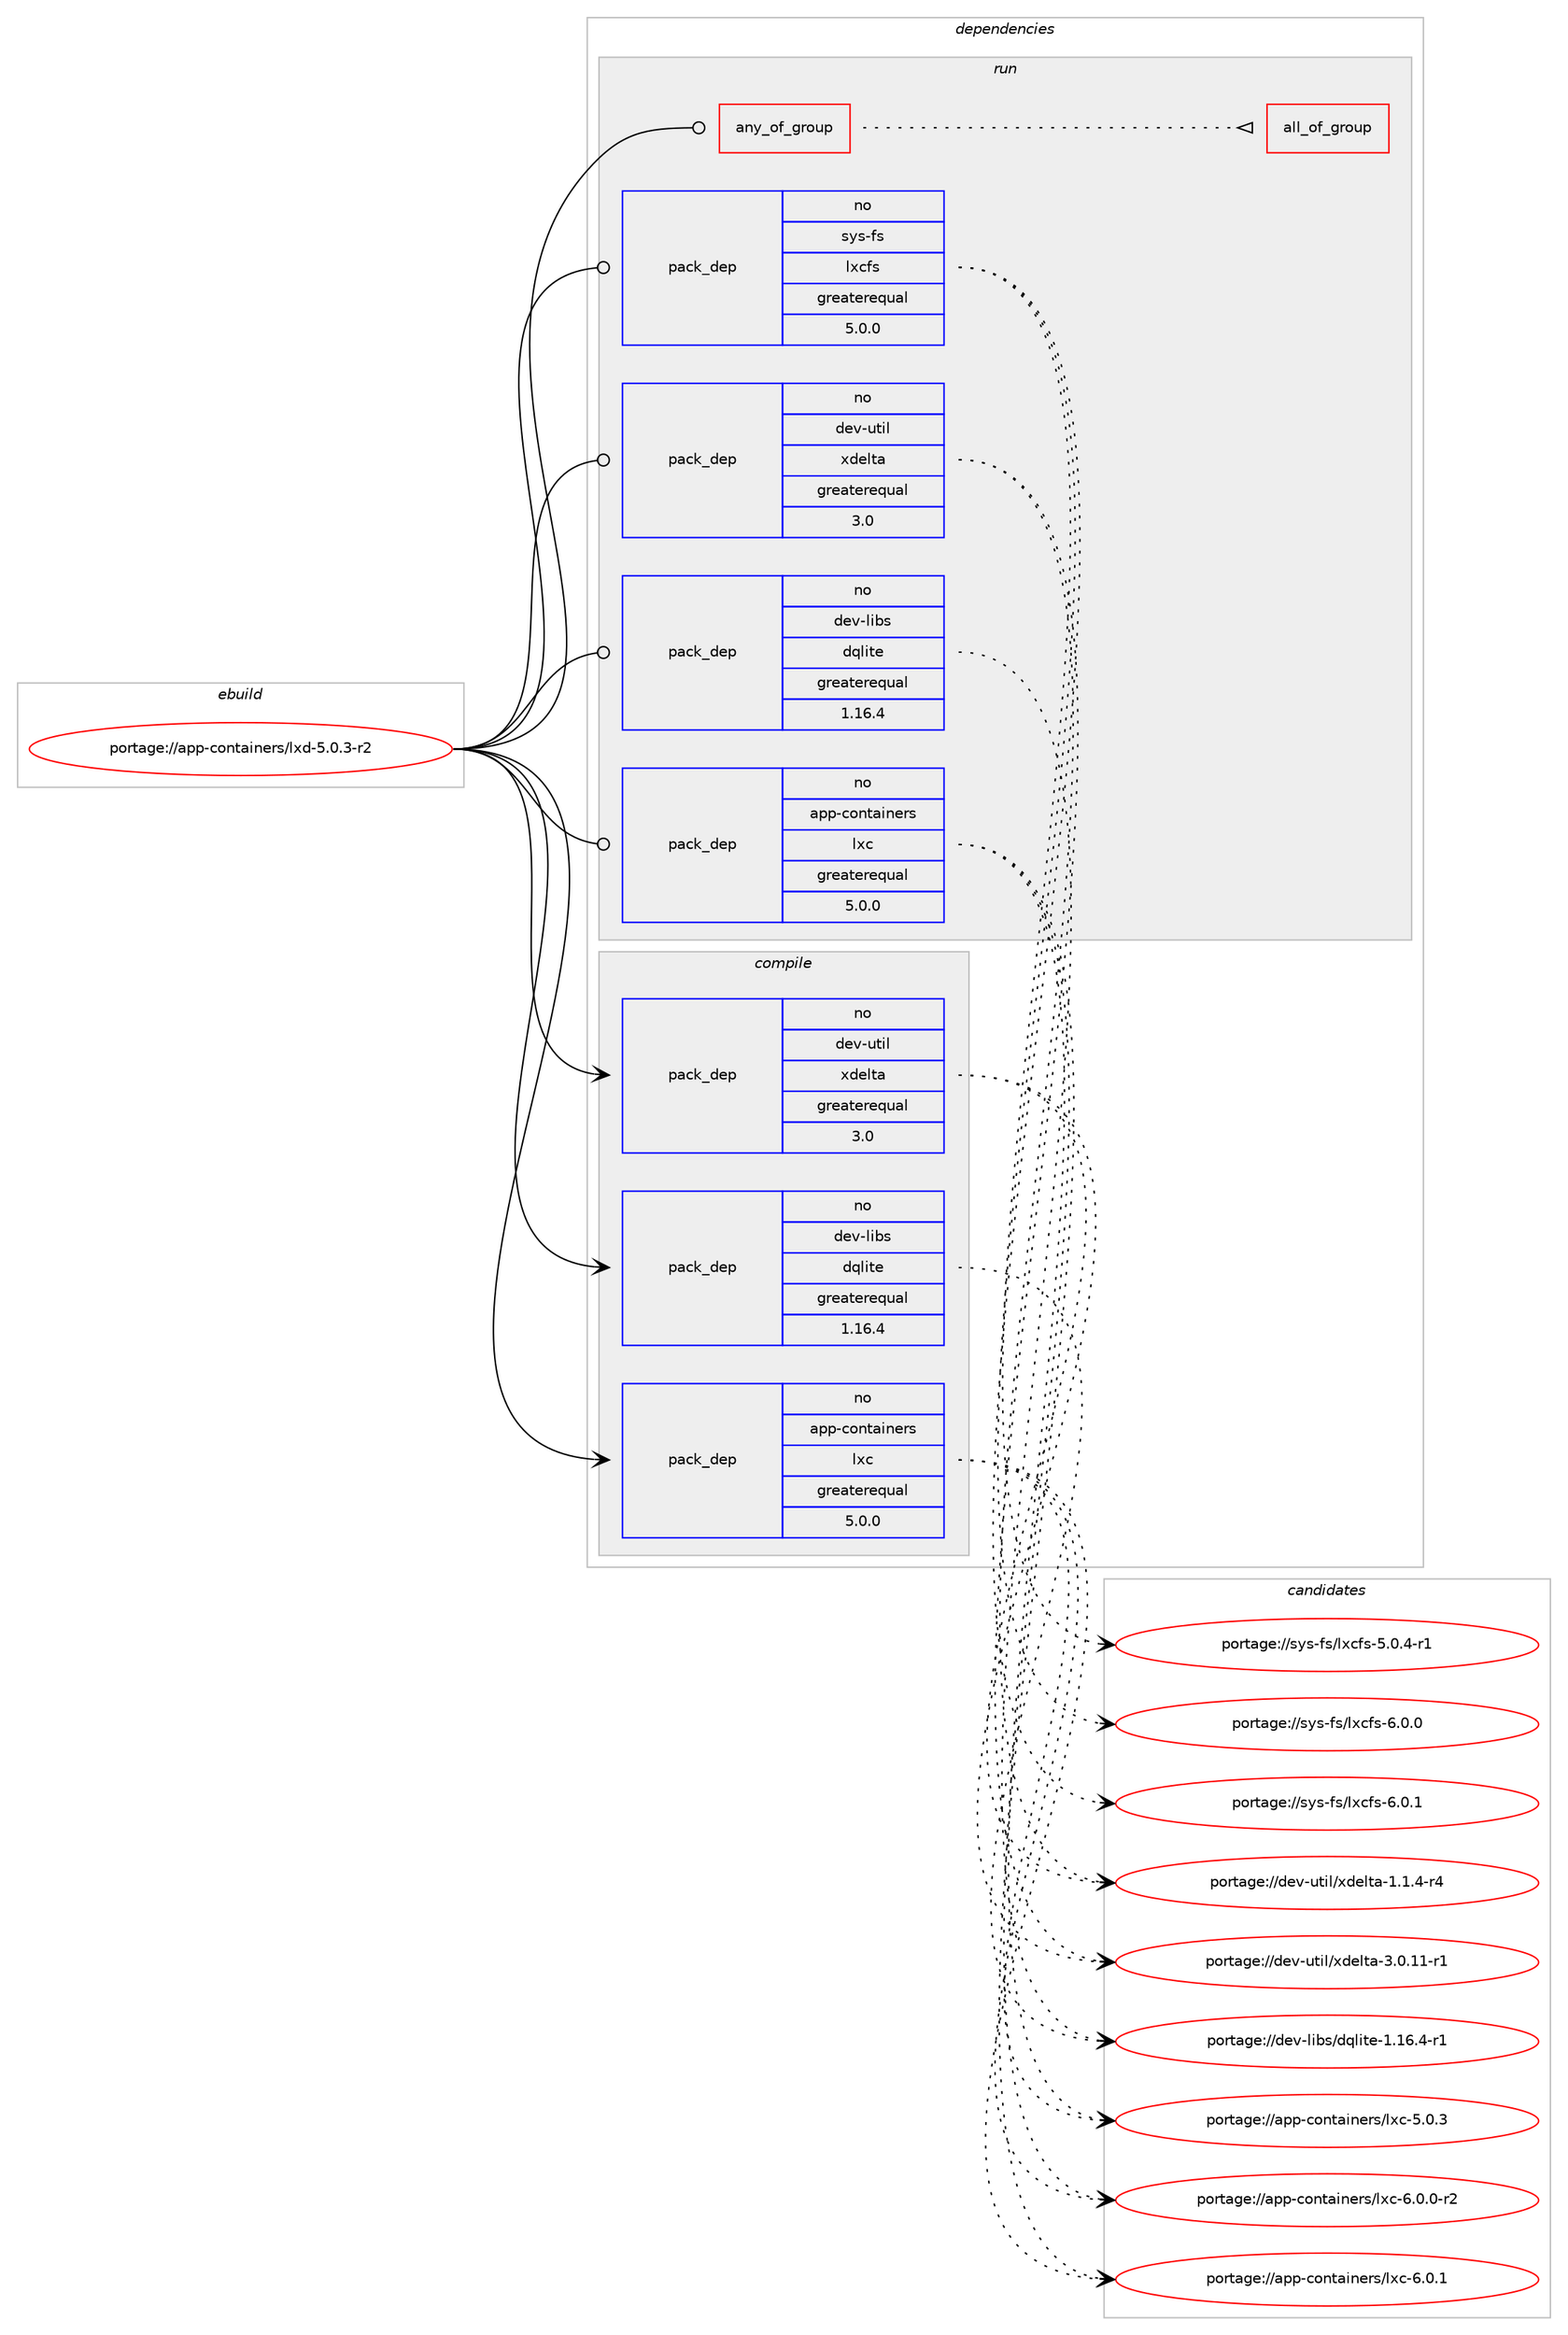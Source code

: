 digraph prolog {

# *************
# Graph options
# *************

newrank=true;
concentrate=true;
compound=true;
graph [rankdir=LR,fontname=Helvetica,fontsize=10,ranksep=1.5];#, ranksep=2.5, nodesep=0.2];
edge  [arrowhead=vee];
node  [fontname=Helvetica,fontsize=10];

# **********
# The ebuild
# **********

subgraph cluster_leftcol {
color=gray;
rank=same;
label=<<i>ebuild</i>>;
id [label="portage://app-containers/lxd-5.0.3-r2", color=red, width=4, href="../app-containers/lxd-5.0.3-r2.svg"];
}

# ****************
# The dependencies
# ****************

subgraph cluster_midcol {
color=gray;
label=<<i>dependencies</i>>;
subgraph cluster_compile {
fillcolor="#eeeeee";
style=filled;
label=<<i>compile</i>>;
# *** BEGIN UNKNOWN DEPENDENCY TYPE (TODO) ***
# id -> package_dependency(portage://app-containers/lxd-5.0.3-r2,install,no,acct-group,lxd,none,[,,],[],[])
# *** END UNKNOWN DEPENDENCY TYPE (TODO) ***

# *** BEGIN UNKNOWN DEPENDENCY TYPE (TODO) ***
# id -> package_dependency(portage://app-containers/lxd-5.0.3-r2,install,no,app-arch,xz-utils,none,[,,],[],[])
# *** END UNKNOWN DEPENDENCY TYPE (TODO) ***

subgraph pack1651 {
dependency4724 [label=<<TABLE BORDER="0" CELLBORDER="1" CELLSPACING="0" CELLPADDING="4" WIDTH="220"><TR><TD ROWSPAN="6" CELLPADDING="30">pack_dep</TD></TR><TR><TD WIDTH="110">no</TD></TR><TR><TD>app-containers</TD></TR><TR><TD>lxc</TD></TR><TR><TD>greaterequal</TD></TR><TR><TD>5.0.0</TD></TR></TABLE>>, shape=none, color=blue];
}
id:e -> dependency4724:w [weight=20,style="solid",arrowhead="vee"];
# *** BEGIN UNKNOWN DEPENDENCY TYPE (TODO) ***
# id -> package_dependency(portage://app-containers/lxd-5.0.3-r2,install,no,dev-db,sqlite,none,[,,],[slot(3)],[])
# *** END UNKNOWN DEPENDENCY TYPE (TODO) ***

subgraph pack1652 {
dependency4725 [label=<<TABLE BORDER="0" CELLBORDER="1" CELLSPACING="0" CELLPADDING="4" WIDTH="220"><TR><TD ROWSPAN="6" CELLPADDING="30">pack_dep</TD></TR><TR><TD WIDTH="110">no</TD></TR><TR><TD>dev-libs</TD></TR><TR><TD>dqlite</TD></TR><TR><TD>greaterequal</TD></TR><TR><TD>1.16.4</TD></TR></TABLE>>, shape=none, color=blue];
}
id:e -> dependency4725:w [weight=20,style="solid",arrowhead="vee"];
# *** BEGIN UNKNOWN DEPENDENCY TYPE (TODO) ***
# id -> package_dependency(portage://app-containers/lxd-5.0.3-r2,install,no,dev-libs,lzo,none,[,,],[],[])
# *** END UNKNOWN DEPENDENCY TYPE (TODO) ***

subgraph pack1653 {
dependency4726 [label=<<TABLE BORDER="0" CELLBORDER="1" CELLSPACING="0" CELLPADDING="4" WIDTH="220"><TR><TD ROWSPAN="6" CELLPADDING="30">pack_dep</TD></TR><TR><TD WIDTH="110">no</TD></TR><TR><TD>dev-util</TD></TR><TR><TD>xdelta</TD></TR><TR><TD>greaterequal</TD></TR><TR><TD>3.0</TD></TR></TABLE>>, shape=none, color=blue];
}
id:e -> dependency4726:w [weight=20,style="solid",arrowhead="vee"];
# *** BEGIN UNKNOWN DEPENDENCY TYPE (TODO) ***
# id -> package_dependency(portage://app-containers/lxd-5.0.3-r2,install,no,net-dns,dnsmasq,none,[,,],[],[use(enable(dhcp),none)])
# *** END UNKNOWN DEPENDENCY TYPE (TODO) ***

# *** BEGIN UNKNOWN DEPENDENCY TYPE (TODO) ***
# id -> package_dependency(portage://app-containers/lxd-5.0.3-r2,install,no,sys-libs,libcap,none,[,,],[],[])
# *** END UNKNOWN DEPENDENCY TYPE (TODO) ***

# *** BEGIN UNKNOWN DEPENDENCY TYPE (TODO) ***
# id -> package_dependency(portage://app-containers/lxd-5.0.3-r2,install,no,virtual,udev,none,[,,],[],[])
# *** END UNKNOWN DEPENDENCY TYPE (TODO) ***

}
subgraph cluster_compileandrun {
fillcolor="#eeeeee";
style=filled;
label=<<i>compile and run</i>>;
}
subgraph cluster_run {
fillcolor="#eeeeee";
style=filled;
label=<<i>run</i>>;
subgraph any65 {
dependency4727 [label=<<TABLE BORDER="0" CELLBORDER="1" CELLSPACING="0" CELLPADDING="4"><TR><TD CELLPADDING="10">any_of_group</TD></TR></TABLE>>, shape=none, color=red];# *** BEGIN UNKNOWN DEPENDENCY TYPE (TODO) ***
# dependency4727 -> package_dependency(portage://app-containers/lxd-5.0.3-r2,run,no,net-firewall,nftables,none,[,,],[],[use(enable(json),none)])
# *** END UNKNOWN DEPENDENCY TYPE (TODO) ***

subgraph all2 {
dependency4728 [label=<<TABLE BORDER="0" CELLBORDER="1" CELLSPACING="0" CELLPADDING="4"><TR><TD CELLPADDING="10">all_of_group</TD></TR></TABLE>>, shape=none, color=red];# *** BEGIN UNKNOWN DEPENDENCY TYPE (TODO) ***
# dependency4728 -> package_dependency(portage://app-containers/lxd-5.0.3-r2,run,no,net-firewall,ebtables,none,[,,],[],[])
# *** END UNKNOWN DEPENDENCY TYPE (TODO) ***

# *** BEGIN UNKNOWN DEPENDENCY TYPE (TODO) ***
# dependency4728 -> package_dependency(portage://app-containers/lxd-5.0.3-r2,run,no,net-firewall,iptables,none,[,,],[],[])
# *** END UNKNOWN DEPENDENCY TYPE (TODO) ***

}
dependency4727:e -> dependency4728:w [weight=20,style="dotted",arrowhead="oinv"];
}
id:e -> dependency4727:w [weight=20,style="solid",arrowhead="odot"];
# *** BEGIN UNKNOWN DEPENDENCY TYPE (TODO) ***
# id -> package_dependency(portage://app-containers/lxd-5.0.3-r2,run,no,acct-group,lxd,none,[,,],[],[])
# *** END UNKNOWN DEPENDENCY TYPE (TODO) ***

# *** BEGIN UNKNOWN DEPENDENCY TYPE (TODO) ***
# id -> package_dependency(portage://app-containers/lxd-5.0.3-r2,run,no,app-arch,xz-utils,none,[,,],[],[])
# *** END UNKNOWN DEPENDENCY TYPE (TODO) ***

subgraph pack1654 {
dependency4729 [label=<<TABLE BORDER="0" CELLBORDER="1" CELLSPACING="0" CELLPADDING="4" WIDTH="220"><TR><TD ROWSPAN="6" CELLPADDING="30">pack_dep</TD></TR><TR><TD WIDTH="110">no</TD></TR><TR><TD>app-containers</TD></TR><TR><TD>lxc</TD></TR><TR><TD>greaterequal</TD></TR><TR><TD>5.0.0</TD></TR></TABLE>>, shape=none, color=blue];
}
id:e -> dependency4729:w [weight=20,style="solid",arrowhead="odot"];
# *** BEGIN UNKNOWN DEPENDENCY TYPE (TODO) ***
# id -> package_dependency(portage://app-containers/lxd-5.0.3-r2,run,no,dev-db,sqlite,none,[,,],[slot(3)],[])
# *** END UNKNOWN DEPENDENCY TYPE (TODO) ***

subgraph pack1655 {
dependency4730 [label=<<TABLE BORDER="0" CELLBORDER="1" CELLSPACING="0" CELLPADDING="4" WIDTH="220"><TR><TD ROWSPAN="6" CELLPADDING="30">pack_dep</TD></TR><TR><TD WIDTH="110">no</TD></TR><TR><TD>dev-libs</TD></TR><TR><TD>dqlite</TD></TR><TR><TD>greaterequal</TD></TR><TR><TD>1.16.4</TD></TR></TABLE>>, shape=none, color=blue];
}
id:e -> dependency4730:w [weight=20,style="solid",arrowhead="odot"];
# *** BEGIN UNKNOWN DEPENDENCY TYPE (TODO) ***
# id -> package_dependency(portage://app-containers/lxd-5.0.3-r2,run,no,dev-libs,lzo,none,[,,],[],[])
# *** END UNKNOWN DEPENDENCY TYPE (TODO) ***

subgraph pack1656 {
dependency4731 [label=<<TABLE BORDER="0" CELLBORDER="1" CELLSPACING="0" CELLPADDING="4" WIDTH="220"><TR><TD ROWSPAN="6" CELLPADDING="30">pack_dep</TD></TR><TR><TD WIDTH="110">no</TD></TR><TR><TD>dev-util</TD></TR><TR><TD>xdelta</TD></TR><TR><TD>greaterequal</TD></TR><TR><TD>3.0</TD></TR></TABLE>>, shape=none, color=blue];
}
id:e -> dependency4731:w [weight=20,style="solid",arrowhead="odot"];
# *** BEGIN UNKNOWN DEPENDENCY TYPE (TODO) ***
# id -> package_dependency(portage://app-containers/lxd-5.0.3-r2,run,no,net-dns,dnsmasq,none,[,,],[],[use(enable(dhcp),none)])
# *** END UNKNOWN DEPENDENCY TYPE (TODO) ***

# *** BEGIN UNKNOWN DEPENDENCY TYPE (TODO) ***
# id -> package_dependency(portage://app-containers/lxd-5.0.3-r2,run,no,sys-apps,iproute2,none,[,,],[],[])
# *** END UNKNOWN DEPENDENCY TYPE (TODO) ***

# *** BEGIN UNKNOWN DEPENDENCY TYPE (TODO) ***
# id -> package_dependency(portage://app-containers/lxd-5.0.3-r2,run,no,sys-fs,fuse,none,[,,],any_different_slot,[])
# *** END UNKNOWN DEPENDENCY TYPE (TODO) ***

subgraph pack1657 {
dependency4732 [label=<<TABLE BORDER="0" CELLBORDER="1" CELLSPACING="0" CELLPADDING="4" WIDTH="220"><TR><TD ROWSPAN="6" CELLPADDING="30">pack_dep</TD></TR><TR><TD WIDTH="110">no</TD></TR><TR><TD>sys-fs</TD></TR><TR><TD>lxcfs</TD></TR><TR><TD>greaterequal</TD></TR><TR><TD>5.0.0</TD></TR></TABLE>>, shape=none, color=blue];
}
id:e -> dependency4732:w [weight=20,style="solid",arrowhead="odot"];
# *** BEGIN UNKNOWN DEPENDENCY TYPE (TODO) ***
# id -> package_dependency(portage://app-containers/lxd-5.0.3-r2,run,no,sys-fs,squashfs-tools,none,[,,],[],[use(enable(lzma),none)])
# *** END UNKNOWN DEPENDENCY TYPE (TODO) ***

# *** BEGIN UNKNOWN DEPENDENCY TYPE (TODO) ***
# id -> package_dependency(portage://app-containers/lxd-5.0.3-r2,run,no,sys-libs,libcap,none,[,,],[],[])
# *** END UNKNOWN DEPENDENCY TYPE (TODO) ***

# *** BEGIN UNKNOWN DEPENDENCY TYPE (TODO) ***
# id -> package_dependency(portage://app-containers/lxd-5.0.3-r2,run,no,virtual,acl,none,[,,],[],[])
# *** END UNKNOWN DEPENDENCY TYPE (TODO) ***

# *** BEGIN UNKNOWN DEPENDENCY TYPE (TODO) ***
# id -> package_dependency(portage://app-containers/lxd-5.0.3-r2,run,no,virtual,udev,none,[,,],[],[])
# *** END UNKNOWN DEPENDENCY TYPE (TODO) ***

}
}

# **************
# The candidates
# **************

subgraph cluster_choices {
rank=same;
color=gray;
label=<<i>candidates</i>>;

subgraph choice1651 {
color=black;
nodesep=1;
choice971121124599111110116971051101011141154710812099455346484651 [label="portage://app-containers/lxc-5.0.3", color=red, width=4,href="../app-containers/lxc-5.0.3.svg"];
choice9711211245991111101169710511010111411547108120994554464846484511450 [label="portage://app-containers/lxc-6.0.0-r2", color=red, width=4,href="../app-containers/lxc-6.0.0-r2.svg"];
choice971121124599111110116971051101011141154710812099455446484649 [label="portage://app-containers/lxc-6.0.1", color=red, width=4,href="../app-containers/lxc-6.0.1.svg"];
dependency4724:e -> choice971121124599111110116971051101011141154710812099455346484651:w [style=dotted,weight="100"];
dependency4724:e -> choice9711211245991111101169710511010111411547108120994554464846484511450:w [style=dotted,weight="100"];
dependency4724:e -> choice971121124599111110116971051101011141154710812099455446484649:w [style=dotted,weight="100"];
}
subgraph choice1652 {
color=black;
nodesep=1;
choice100101118451081059811547100113108105116101454946495446524511449 [label="portage://dev-libs/dqlite-1.16.4-r1", color=red, width=4,href="../dev-libs/dqlite-1.16.4-r1.svg"];
dependency4725:e -> choice100101118451081059811547100113108105116101454946495446524511449:w [style=dotted,weight="100"];
}
subgraph choice1653 {
color=black;
nodesep=1;
choice1001011184511711610510847120100101108116974549464946524511452 [label="portage://dev-util/xdelta-1.1.4-r4", color=red, width=4,href="../dev-util/xdelta-1.1.4-r4.svg"];
choice100101118451171161051084712010010110811697455146484649494511449 [label="portage://dev-util/xdelta-3.0.11-r1", color=red, width=4,href="../dev-util/xdelta-3.0.11-r1.svg"];
dependency4726:e -> choice1001011184511711610510847120100101108116974549464946524511452:w [style=dotted,weight="100"];
dependency4726:e -> choice100101118451171161051084712010010110811697455146484649494511449:w [style=dotted,weight="100"];
}
subgraph choice1654 {
color=black;
nodesep=1;
choice971121124599111110116971051101011141154710812099455346484651 [label="portage://app-containers/lxc-5.0.3", color=red, width=4,href="../app-containers/lxc-5.0.3.svg"];
choice9711211245991111101169710511010111411547108120994554464846484511450 [label="portage://app-containers/lxc-6.0.0-r2", color=red, width=4,href="../app-containers/lxc-6.0.0-r2.svg"];
choice971121124599111110116971051101011141154710812099455446484649 [label="portage://app-containers/lxc-6.0.1", color=red, width=4,href="../app-containers/lxc-6.0.1.svg"];
dependency4729:e -> choice971121124599111110116971051101011141154710812099455346484651:w [style=dotted,weight="100"];
dependency4729:e -> choice9711211245991111101169710511010111411547108120994554464846484511450:w [style=dotted,weight="100"];
dependency4729:e -> choice971121124599111110116971051101011141154710812099455446484649:w [style=dotted,weight="100"];
}
subgraph choice1655 {
color=black;
nodesep=1;
choice100101118451081059811547100113108105116101454946495446524511449 [label="portage://dev-libs/dqlite-1.16.4-r1", color=red, width=4,href="../dev-libs/dqlite-1.16.4-r1.svg"];
dependency4730:e -> choice100101118451081059811547100113108105116101454946495446524511449:w [style=dotted,weight="100"];
}
subgraph choice1656 {
color=black;
nodesep=1;
choice1001011184511711610510847120100101108116974549464946524511452 [label="portage://dev-util/xdelta-1.1.4-r4", color=red, width=4,href="../dev-util/xdelta-1.1.4-r4.svg"];
choice100101118451171161051084712010010110811697455146484649494511449 [label="portage://dev-util/xdelta-3.0.11-r1", color=red, width=4,href="../dev-util/xdelta-3.0.11-r1.svg"];
dependency4731:e -> choice1001011184511711610510847120100101108116974549464946524511452:w [style=dotted,weight="100"];
dependency4731:e -> choice100101118451171161051084712010010110811697455146484649494511449:w [style=dotted,weight="100"];
}
subgraph choice1657 {
color=black;
nodesep=1;
choice1151211154510211547108120991021154553464846524511449 [label="portage://sys-fs/lxcfs-5.0.4-r1", color=red, width=4,href="../sys-fs/lxcfs-5.0.4-r1.svg"];
choice115121115451021154710812099102115455446484648 [label="portage://sys-fs/lxcfs-6.0.0", color=red, width=4,href="../sys-fs/lxcfs-6.0.0.svg"];
choice115121115451021154710812099102115455446484649 [label="portage://sys-fs/lxcfs-6.0.1", color=red, width=4,href="../sys-fs/lxcfs-6.0.1.svg"];
dependency4732:e -> choice1151211154510211547108120991021154553464846524511449:w [style=dotted,weight="100"];
dependency4732:e -> choice115121115451021154710812099102115455446484648:w [style=dotted,weight="100"];
dependency4732:e -> choice115121115451021154710812099102115455446484649:w [style=dotted,weight="100"];
}
}

}
